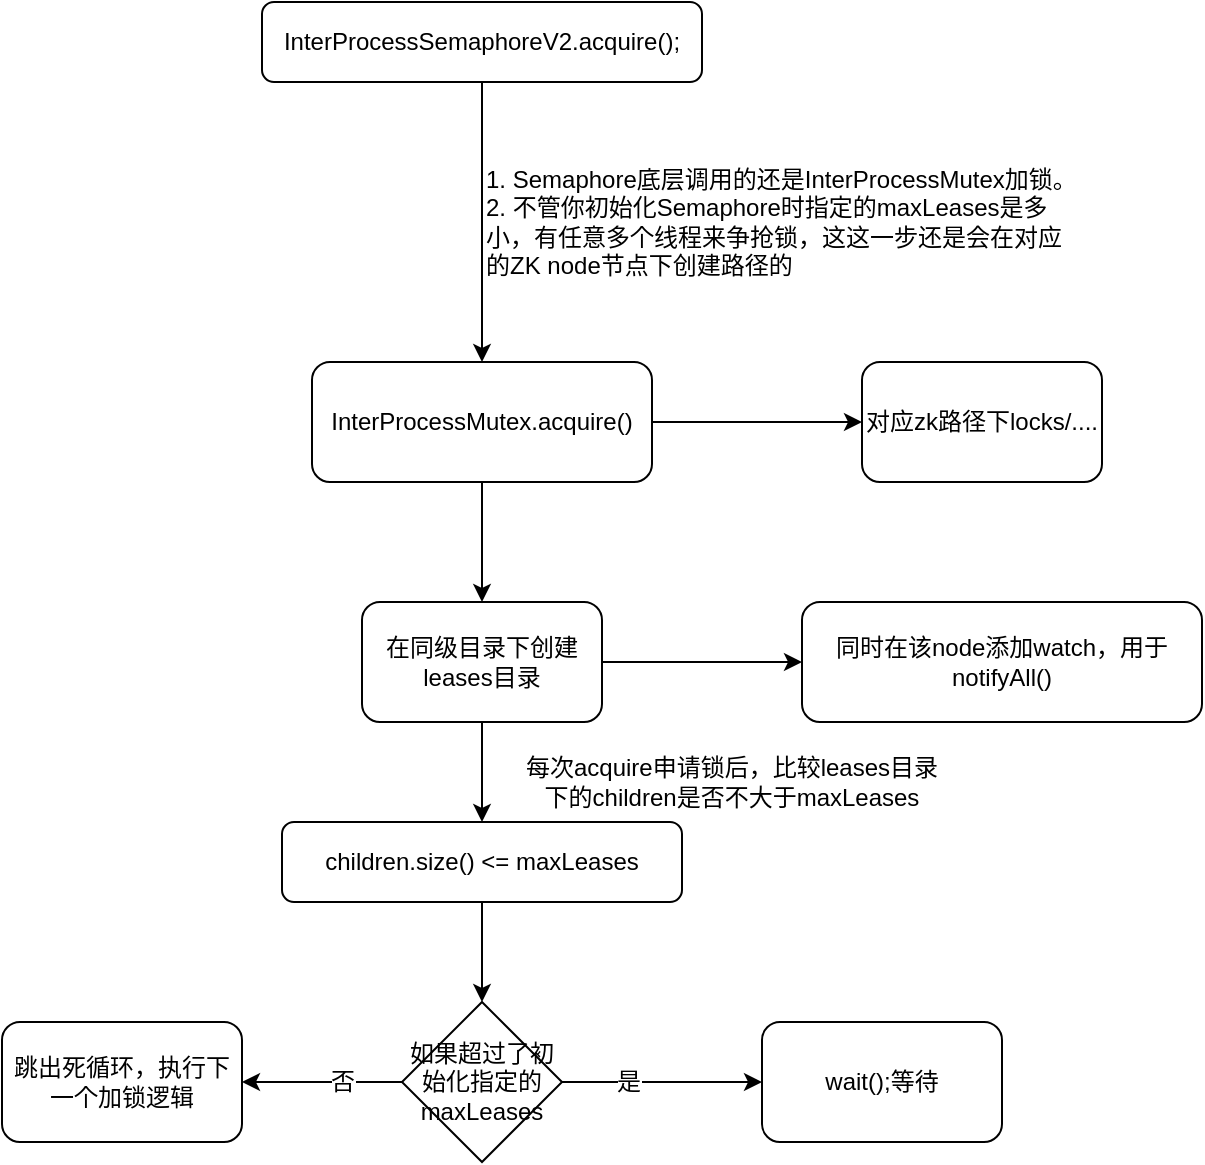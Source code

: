 <mxfile version="12.2.0" type="github" pages="1">
  <diagram id="L4YuuxNMckqVgBmBOuBi" name="第 1 页">
    <mxGraphModel dx="1422" dy="713" grid="1" gridSize="10" guides="1" tooltips="1" connect="1" arrows="1" fold="1" page="1" pageScale="1" pageWidth="827" pageHeight="1169" math="0" shadow="0">
      <root>
        <mxCell id="0"/>
        <mxCell id="1" parent="0"/>
        <mxCell id="UaDZ8-WLzHAVfhm2IvJI-3" style="edgeStyle=orthogonalEdgeStyle;rounded=0;orthogonalLoop=1;jettySize=auto;html=1;entryX=0.5;entryY=0;entryDx=0;entryDy=0;" edge="1" parent="1" source="UaDZ8-WLzHAVfhm2IvJI-1" target="UaDZ8-WLzHAVfhm2IvJI-2">
          <mxGeometry relative="1" as="geometry"/>
        </mxCell>
        <mxCell id="UaDZ8-WLzHAVfhm2IvJI-1" value="InterProcessSemaphoreV2&lt;span&gt;.acquire();&lt;/span&gt;" style="rounded=1;whiteSpace=wrap;html=1;align=center;" vertex="1" parent="1">
          <mxGeometry x="230" y="60" width="220" height="40" as="geometry"/>
        </mxCell>
        <mxCell id="UaDZ8-WLzHAVfhm2IvJI-6" style="edgeStyle=orthogonalEdgeStyle;rounded=0;orthogonalLoop=1;jettySize=auto;html=1;entryX=0;entryY=0.5;entryDx=0;entryDy=0;" edge="1" parent="1" source="UaDZ8-WLzHAVfhm2IvJI-2" target="UaDZ8-WLzHAVfhm2IvJI-5">
          <mxGeometry relative="1" as="geometry"/>
        </mxCell>
        <mxCell id="UaDZ8-WLzHAVfhm2IvJI-8" style="edgeStyle=orthogonalEdgeStyle;rounded=0;orthogonalLoop=1;jettySize=auto;html=1;entryX=0.5;entryY=0;entryDx=0;entryDy=0;" edge="1" parent="1" source="UaDZ8-WLzHAVfhm2IvJI-2" target="UaDZ8-WLzHAVfhm2IvJI-7">
          <mxGeometry relative="1" as="geometry"/>
        </mxCell>
        <mxCell id="UaDZ8-WLzHAVfhm2IvJI-2" value="InterProcessMutex.acquire()" style="rounded=1;whiteSpace=wrap;html=1;align=center;" vertex="1" parent="1">
          <mxGeometry x="255" y="240" width="170" height="60" as="geometry"/>
        </mxCell>
        <mxCell id="UaDZ8-WLzHAVfhm2IvJI-4" value="1. Semaphore底层调用的还是InterProcessMutex加锁。&lt;br&gt;2. 不管你初始化Semaphore时指定的maxLeases是多小，有任意多个线程来争抢锁，这这一步还是会在对应的ZK node节点下创建路径的" style="text;html=1;strokeColor=none;fillColor=none;align=left;verticalAlign=middle;whiteSpace=wrap;rounded=0;" vertex="1" parent="1">
          <mxGeometry x="340" y="130" width="300" height="80" as="geometry"/>
        </mxCell>
        <mxCell id="UaDZ8-WLzHAVfhm2IvJI-5" value="对应zk路径下locks/...." style="rounded=1;whiteSpace=wrap;html=1;align=center;" vertex="1" parent="1">
          <mxGeometry x="530" y="240" width="120" height="60" as="geometry"/>
        </mxCell>
        <mxCell id="UaDZ8-WLzHAVfhm2IvJI-10" style="edgeStyle=orthogonalEdgeStyle;rounded=0;orthogonalLoop=1;jettySize=auto;html=1;entryX=0.5;entryY=0;entryDx=0;entryDy=0;" edge="1" parent="1" source="UaDZ8-WLzHAVfhm2IvJI-7" target="UaDZ8-WLzHAVfhm2IvJI-9">
          <mxGeometry relative="1" as="geometry"/>
        </mxCell>
        <mxCell id="UaDZ8-WLzHAVfhm2IvJI-18" style="edgeStyle=orthogonalEdgeStyle;rounded=0;orthogonalLoop=1;jettySize=auto;html=1;" edge="1" parent="1" source="UaDZ8-WLzHAVfhm2IvJI-7" target="UaDZ8-WLzHAVfhm2IvJI-17">
          <mxGeometry relative="1" as="geometry"/>
        </mxCell>
        <mxCell id="UaDZ8-WLzHAVfhm2IvJI-7" value="在同级目录下创建leases目录" style="rounded=1;whiteSpace=wrap;html=1;align=center;" vertex="1" parent="1">
          <mxGeometry x="280" y="360" width="120" height="60" as="geometry"/>
        </mxCell>
        <mxCell id="UaDZ8-WLzHAVfhm2IvJI-13" style="edgeStyle=orthogonalEdgeStyle;rounded=0;orthogonalLoop=1;jettySize=auto;html=1;entryX=0.5;entryY=0;entryDx=0;entryDy=0;" edge="1" parent="1" source="UaDZ8-WLzHAVfhm2IvJI-9" target="UaDZ8-WLzHAVfhm2IvJI-12">
          <mxGeometry relative="1" as="geometry"/>
        </mxCell>
        <mxCell id="UaDZ8-WLzHAVfhm2IvJI-9" value="children.size() &amp;lt;= maxLeases" style="rounded=1;whiteSpace=wrap;html=1;align=center;" vertex="1" parent="1">
          <mxGeometry x="240" y="470" width="200" height="40" as="geometry"/>
        </mxCell>
        <mxCell id="UaDZ8-WLzHAVfhm2IvJI-11" value="每次acquire申请锁后，比较leases目录下的children是否不大于maxLeases" style="text;html=1;strokeColor=none;fillColor=none;align=center;verticalAlign=middle;whiteSpace=wrap;rounded=0;" vertex="1" parent="1">
          <mxGeometry x="360" y="440" width="210" height="20" as="geometry"/>
        </mxCell>
        <mxCell id="UaDZ8-WLzHAVfhm2IvJI-15" style="edgeStyle=orthogonalEdgeStyle;rounded=0;orthogonalLoop=1;jettySize=auto;html=1;entryX=0;entryY=0.5;entryDx=0;entryDy=0;" edge="1" parent="1" source="UaDZ8-WLzHAVfhm2IvJI-12" target="UaDZ8-WLzHAVfhm2IvJI-14">
          <mxGeometry relative="1" as="geometry"/>
        </mxCell>
        <mxCell id="UaDZ8-WLzHAVfhm2IvJI-16" value="是" style="text;html=1;resizable=0;points=[];align=center;verticalAlign=middle;labelBackgroundColor=#ffffff;" vertex="1" connectable="0" parent="UaDZ8-WLzHAVfhm2IvJI-15">
          <mxGeometry x="-0.339" relative="1" as="geometry">
            <mxPoint as="offset"/>
          </mxGeometry>
        </mxCell>
        <mxCell id="UaDZ8-WLzHAVfhm2IvJI-20" style="edgeStyle=orthogonalEdgeStyle;rounded=0;orthogonalLoop=1;jettySize=auto;html=1;entryX=1;entryY=0.5;entryDx=0;entryDy=0;" edge="1" parent="1" source="UaDZ8-WLzHAVfhm2IvJI-12" target="UaDZ8-WLzHAVfhm2IvJI-19">
          <mxGeometry relative="1" as="geometry"/>
        </mxCell>
        <mxCell id="UaDZ8-WLzHAVfhm2IvJI-21" value="否" style="text;html=1;resizable=0;points=[];align=center;verticalAlign=middle;labelBackgroundColor=#ffffff;" vertex="1" connectable="0" parent="UaDZ8-WLzHAVfhm2IvJI-20">
          <mxGeometry x="0.25" y="2" relative="1" as="geometry">
            <mxPoint x="20" y="-2" as="offset"/>
          </mxGeometry>
        </mxCell>
        <mxCell id="UaDZ8-WLzHAVfhm2IvJI-12" value="如果超过了初始化指定的maxLeases" style="rhombus;whiteSpace=wrap;html=1;align=center;" vertex="1" parent="1">
          <mxGeometry x="300" y="560" width="80" height="80" as="geometry"/>
        </mxCell>
        <mxCell id="UaDZ8-WLzHAVfhm2IvJI-14" value="wait();等待" style="rounded=1;whiteSpace=wrap;html=1;align=center;" vertex="1" parent="1">
          <mxGeometry x="480" y="570" width="120" height="60" as="geometry"/>
        </mxCell>
        <mxCell id="UaDZ8-WLzHAVfhm2IvJI-17" value="同时在该node添加watch，用于notifyAll()" style="rounded=1;whiteSpace=wrap;html=1;align=center;" vertex="1" parent="1">
          <mxGeometry x="500" y="360" width="200" height="60" as="geometry"/>
        </mxCell>
        <mxCell id="UaDZ8-WLzHAVfhm2IvJI-19" value="跳出死循环，执行下一个加锁逻辑" style="rounded=1;whiteSpace=wrap;html=1;align=center;" vertex="1" parent="1">
          <mxGeometry x="100" y="570" width="120" height="60" as="geometry"/>
        </mxCell>
      </root>
    </mxGraphModel>
  </diagram>
</mxfile>
